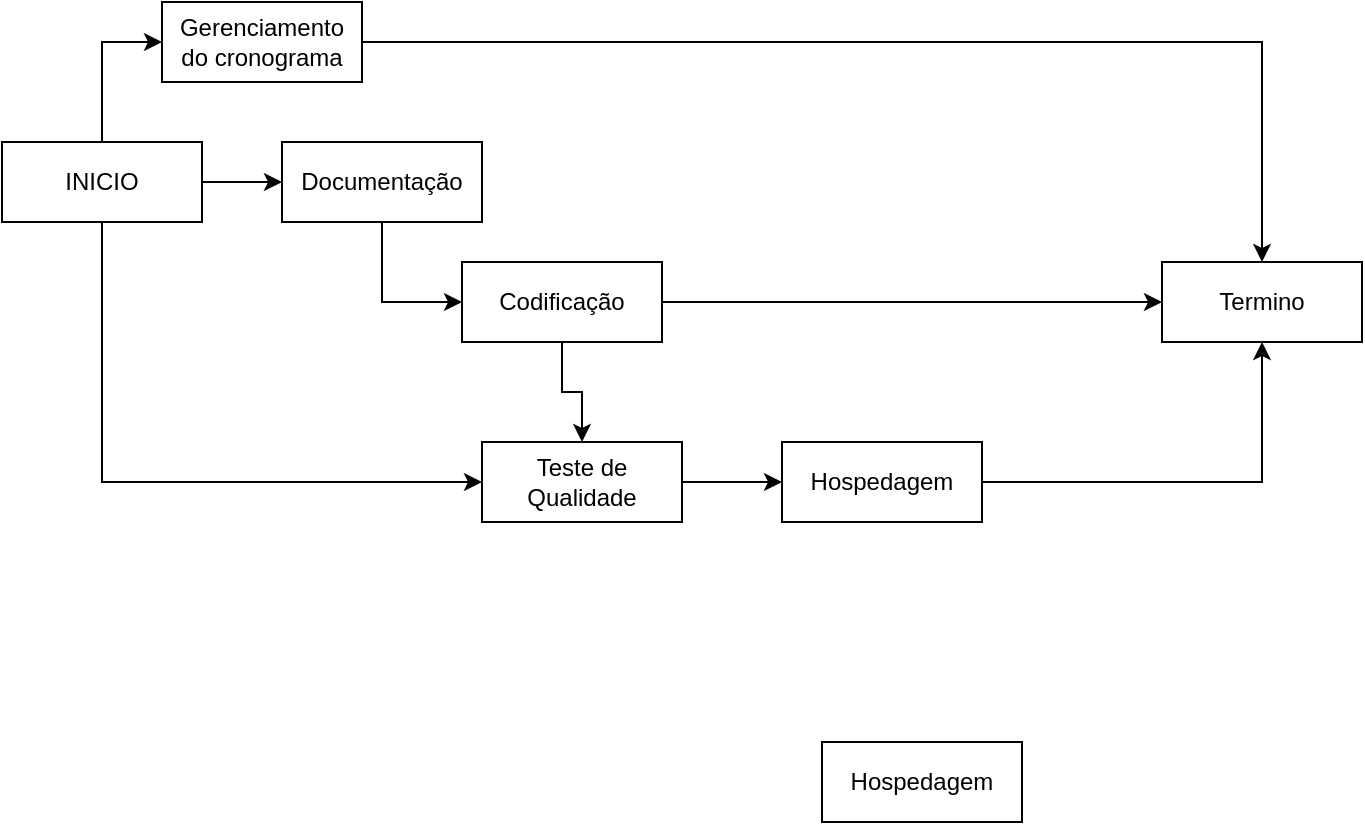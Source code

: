 <mxfile version="14.4.5" type="github" pages="2">
  <diagram id="0rYbWyMWJ96rx_BRSJQu" name="Page-1">
    <mxGraphModel dx="782" dy="469" grid="1" gridSize="10" guides="1" tooltips="1" connect="1" arrows="1" fold="1" page="1" pageScale="1" pageWidth="827" pageHeight="1169" math="0" shadow="0">
      <root>
        <mxCell id="0" />
        <mxCell id="1" parent="0" />
        <mxCell id="-Q3JNJxGvciplwR3l_Rs-3" style="edgeStyle=orthogonalEdgeStyle;rounded=0;orthogonalLoop=1;jettySize=auto;html=1;entryX=0;entryY=0.5;entryDx=0;entryDy=0;" parent="1" source="-Q3JNJxGvciplwR3l_Rs-1" target="-Q3JNJxGvciplwR3l_Rs-2" edge="1">
          <mxGeometry relative="1" as="geometry" />
        </mxCell>
        <mxCell id="-Q3JNJxGvciplwR3l_Rs-17" style="edgeStyle=orthogonalEdgeStyle;rounded=0;orthogonalLoop=1;jettySize=auto;html=1;entryX=0;entryY=0.5;entryDx=0;entryDy=0;" parent="1" source="-Q3JNJxGvciplwR3l_Rs-1" target="-Q3JNJxGvciplwR3l_Rs-18" edge="1">
          <mxGeometry relative="1" as="geometry">
            <mxPoint x="200" y="190" as="targetPoint" />
          </mxGeometry>
        </mxCell>
        <mxCell id="-Q3JNJxGvciplwR3l_Rs-43" style="edgeStyle=orthogonalEdgeStyle;rounded=0;orthogonalLoop=1;jettySize=auto;html=1;entryX=0;entryY=0.5;entryDx=0;entryDy=0;" parent="1" source="-Q3JNJxGvciplwR3l_Rs-1" target="-Q3JNJxGvciplwR3l_Rs-42" edge="1">
          <mxGeometry relative="1" as="geometry">
            <Array as="points">
              <mxPoint x="90" y="370" />
            </Array>
          </mxGeometry>
        </mxCell>
        <mxCell id="-Q3JNJxGvciplwR3l_Rs-1" value="INICIO" style="rounded=0;whiteSpace=wrap;html=1;" parent="1" vertex="1">
          <mxGeometry x="40" y="200" width="100" height="40" as="geometry" />
        </mxCell>
        <mxCell id="-Q3JNJxGvciplwR3l_Rs-56" style="edgeStyle=orthogonalEdgeStyle;rounded=0;orthogonalLoop=1;jettySize=auto;html=1;entryX=0.5;entryY=0;entryDx=0;entryDy=0;" parent="1" source="-Q3JNJxGvciplwR3l_Rs-2" target="-Q3JNJxGvciplwR3l_Rs-50" edge="1">
          <mxGeometry relative="1" as="geometry" />
        </mxCell>
        <mxCell id="-Q3JNJxGvciplwR3l_Rs-2" value="Gerenciamento do cronograma" style="rounded=0;whiteSpace=wrap;html=1;" parent="1" vertex="1">
          <mxGeometry x="120" y="130" width="100" height="40" as="geometry" />
        </mxCell>
        <mxCell id="IwyEiiEl7zA40PoW1cY8-2" style="edgeStyle=orthogonalEdgeStyle;rounded=0;orthogonalLoop=1;jettySize=auto;html=1;entryX=0;entryY=0.5;entryDx=0;entryDy=0;" parent="1" source="-Q3JNJxGvciplwR3l_Rs-18" target="-Q3JNJxGvciplwR3l_Rs-37" edge="1">
          <mxGeometry relative="1" as="geometry" />
        </mxCell>
        <mxCell id="-Q3JNJxGvciplwR3l_Rs-18" value="Documentação" style="rounded=0;whiteSpace=wrap;html=1;" parent="1" vertex="1">
          <mxGeometry x="180" y="200" width="100" height="40" as="geometry" />
        </mxCell>
        <mxCell id="-Q3JNJxGvciplwR3l_Rs-55" style="edgeStyle=orthogonalEdgeStyle;rounded=0;orthogonalLoop=1;jettySize=auto;html=1;entryX=0;entryY=0.5;entryDx=0;entryDy=0;" parent="1" source="-Q3JNJxGvciplwR3l_Rs-37" target="-Q3JNJxGvciplwR3l_Rs-50" edge="1">
          <mxGeometry relative="1" as="geometry">
            <Array as="points">
              <mxPoint x="440" y="280" />
            </Array>
          </mxGeometry>
        </mxCell>
        <mxCell id="IwyEiiEl7zA40PoW1cY8-1" style="edgeStyle=orthogonalEdgeStyle;rounded=0;orthogonalLoop=1;jettySize=auto;html=1;" parent="1" source="-Q3JNJxGvciplwR3l_Rs-37" target="-Q3JNJxGvciplwR3l_Rs-42" edge="1">
          <mxGeometry relative="1" as="geometry" />
        </mxCell>
        <mxCell id="-Q3JNJxGvciplwR3l_Rs-37" value="Codificação" style="rounded=0;whiteSpace=wrap;html=1;" parent="1" vertex="1">
          <mxGeometry x="270" y="260" width="100" height="40" as="geometry" />
        </mxCell>
        <mxCell id="-Q3JNJxGvciplwR3l_Rs-49" style="edgeStyle=orthogonalEdgeStyle;rounded=0;orthogonalLoop=1;jettySize=auto;html=1;entryX=0;entryY=0.5;entryDx=0;entryDy=0;" parent="1" source="-Q3JNJxGvciplwR3l_Rs-42" target="-Q3JNJxGvciplwR3l_Rs-48" edge="1">
          <mxGeometry relative="1" as="geometry" />
        </mxCell>
        <mxCell id="-Q3JNJxGvciplwR3l_Rs-42" value="Teste de Qualidade" style="rounded=0;whiteSpace=wrap;html=1;" parent="1" vertex="1">
          <mxGeometry x="280" y="350" width="100" height="40" as="geometry" />
        </mxCell>
        <mxCell id="IwyEiiEl7zA40PoW1cY8-4" style="edgeStyle=orthogonalEdgeStyle;rounded=0;orthogonalLoop=1;jettySize=auto;html=1;entryX=0.5;entryY=1;entryDx=0;entryDy=0;" parent="1" source="-Q3JNJxGvciplwR3l_Rs-48" target="-Q3JNJxGvciplwR3l_Rs-50" edge="1">
          <mxGeometry relative="1" as="geometry">
            <mxPoint x="560" y="310.0" as="targetPoint" />
          </mxGeometry>
        </mxCell>
        <mxCell id="-Q3JNJxGvciplwR3l_Rs-48" value="Hospedagem" style="rounded=0;whiteSpace=wrap;html=1;" parent="1" vertex="1">
          <mxGeometry x="430" y="350" width="100" height="40" as="geometry" />
        </mxCell>
        <mxCell id="-Q3JNJxGvciplwR3l_Rs-50" value="Termino" style="rounded=0;whiteSpace=wrap;html=1;" parent="1" vertex="1">
          <mxGeometry x="620" y="260" width="100" height="40" as="geometry" />
        </mxCell>
        <mxCell id="qF7ZsRHjhLoTfadlMIyn-1" value="Hospedagem" style="rounded=0;whiteSpace=wrap;html=1;" parent="1" vertex="1">
          <mxGeometry x="450" y="500" width="100" height="40" as="geometry" />
        </mxCell>
      </root>
    </mxGraphModel>
  </diagram>
  <diagram id="1AoWvpnZ5UX_gTgNOQz5" name="Page-2">
    <mxGraphModel dx="782" dy="469" grid="1" gridSize="10" guides="1" tooltips="1" connect="1" arrows="1" fold="1" page="1" pageScale="1" pageWidth="827" pageHeight="1169" math="0" shadow="0">
      <root>
        <mxCell id="LhBrieniG5nMcOggNepZ-0" />
        <mxCell id="LhBrieniG5nMcOggNepZ-1" parent="LhBrieniG5nMcOggNepZ-0" />
        <mxCell id="HGAQZBafIRYrkaxL3XiC-0" style="edgeStyle=orthogonalEdgeStyle;rounded=0;orthogonalLoop=1;jettySize=auto;html=1;entryX=0;entryY=0.5;entryDx=0;entryDy=0;" parent="LhBrieniG5nMcOggNepZ-1" source="HGAQZBafIRYrkaxL3XiC-4" target="HGAQZBafIRYrkaxL3XiC-6" edge="1">
          <mxGeometry relative="1" as="geometry" />
        </mxCell>
        <mxCell id="HGAQZBafIRYrkaxL3XiC-3" style="edgeStyle=orthogonalEdgeStyle;rounded=0;orthogonalLoop=1;jettySize=auto;html=1;exitX=0.75;exitY=1;exitDx=0;exitDy=0;entryX=0;entryY=0.5;entryDx=0;entryDy=0;" parent="LhBrieniG5nMcOggNepZ-1" source="HGAQZBafIRYrkaxL3XiC-4" target="HGAQZBafIRYrkaxL3XiC-11" edge="1">
          <mxGeometry relative="1" as="geometry" />
        </mxCell>
        <mxCell id="HGAQZBafIRYrkaxL3XiC-4" value="INICIO" style="rounded=0;whiteSpace=wrap;html=1;" parent="LhBrieniG5nMcOggNepZ-1" vertex="1">
          <mxGeometry x="40" y="200" width="100" height="40" as="geometry" />
        </mxCell>
        <mxCell id="HGAQZBafIRYrkaxL3XiC-5" style="edgeStyle=orthogonalEdgeStyle;rounded=0;orthogonalLoop=1;jettySize=auto;html=1;entryX=0.5;entryY=0;entryDx=0;entryDy=0;" parent="LhBrieniG5nMcOggNepZ-1" source="HGAQZBafIRYrkaxL3XiC-6" target="HGAQZBafIRYrkaxL3XiC-16" edge="1">
          <mxGeometry relative="1" as="geometry" />
        </mxCell>
        <mxCell id="HGAQZBafIRYrkaxL3XiC-6" value="Gerenciamento do cronograma" style="rounded=0;whiteSpace=wrap;html=1;" parent="LhBrieniG5nMcOggNepZ-1" vertex="1">
          <mxGeometry x="120" y="120" width="100" height="40" as="geometry" />
        </mxCell>
        <mxCell id="HGAQZBafIRYrkaxL3XiC-17" style="edgeStyle=orthogonalEdgeStyle;rounded=0;orthogonalLoop=1;jettySize=auto;html=1;" parent="LhBrieniG5nMcOggNepZ-1" source="HGAQZBafIRYrkaxL3XiC-11" edge="1">
          <mxGeometry relative="1" as="geometry">
            <mxPoint x="350" y="370" as="targetPoint" />
          </mxGeometry>
        </mxCell>
        <mxCell id="HGAQZBafIRYrkaxL3XiC-18" style="edgeStyle=orthogonalEdgeStyle;rounded=0;orthogonalLoop=1;jettySize=auto;html=1;" parent="LhBrieniG5nMcOggNepZ-1" source="HGAQZBafIRYrkaxL3XiC-11" edge="1">
          <mxGeometry relative="1" as="geometry">
            <mxPoint x="230" y="450" as="targetPoint" />
          </mxGeometry>
        </mxCell>
        <mxCell id="HGAQZBafIRYrkaxL3XiC-11" value="Codificação" style="rounded=0;whiteSpace=wrap;html=1;" parent="LhBrieniG5nMcOggNepZ-1" vertex="1">
          <mxGeometry x="180" y="350" width="100" height="40" as="geometry" />
        </mxCell>
        <mxCell id="HGAQZBafIRYrkaxL3XiC-16" value="Apresentação" style="rounded=0;whiteSpace=wrap;html=1;" parent="LhBrieniG5nMcOggNepZ-1" vertex="1">
          <mxGeometry x="660" y="280" width="100" height="40" as="geometry" />
        </mxCell>
        <mxCell id="HGAQZBafIRYrkaxL3XiC-20" style="edgeStyle=orthogonalEdgeStyle;rounded=0;orthogonalLoop=1;jettySize=auto;html=1;" parent="LhBrieniG5nMcOggNepZ-1" source="HGAQZBafIRYrkaxL3XiC-19" edge="1">
          <mxGeometry relative="1" as="geometry">
            <mxPoint x="330" y="470" as="targetPoint" />
          </mxGeometry>
        </mxCell>
        <mxCell id="HGAQZBafIRYrkaxL3XiC-19" value="Banco de dados" style="rounded=0;whiteSpace=wrap;html=1;" parent="LhBrieniG5nMcOggNepZ-1" vertex="1">
          <mxGeometry x="180" y="450" width="100" height="40" as="geometry" />
        </mxCell>
        <mxCell id="HGAQZBafIRYrkaxL3XiC-22" style="edgeStyle=orthogonalEdgeStyle;rounded=0;orthogonalLoop=1;jettySize=auto;html=1;" parent="LhBrieniG5nMcOggNepZ-1" source="HGAQZBafIRYrkaxL3XiC-21" edge="1">
          <mxGeometry relative="1" as="geometry">
            <mxPoint x="380" y="540" as="targetPoint" />
          </mxGeometry>
        </mxCell>
        <mxCell id="HGAQZBafIRYrkaxL3XiC-24" style="edgeStyle=orthogonalEdgeStyle;rounded=0;orthogonalLoop=1;jettySize=auto;html=1;entryX=0;entryY=0.5;entryDx=0;entryDy=0;" parent="LhBrieniG5nMcOggNepZ-1" source="HGAQZBafIRYrkaxL3XiC-21" target="HGAQZBafIRYrkaxL3XiC-26" edge="1">
          <mxGeometry relative="1" as="geometry">
            <mxPoint x="470" y="470" as="targetPoint" />
          </mxGeometry>
        </mxCell>
        <mxCell id="HGAQZBafIRYrkaxL3XiC-21" value="Modelagem" style="rounded=0;whiteSpace=wrap;html=1;" parent="LhBrieniG5nMcOggNepZ-1" vertex="1">
          <mxGeometry x="330" y="450" width="100" height="40" as="geometry" />
        </mxCell>
        <mxCell id="HGAQZBafIRYrkaxL3XiC-27" style="edgeStyle=orthogonalEdgeStyle;rounded=0;orthogonalLoop=1;jettySize=auto;html=1;entryX=0.5;entryY=1;entryDx=0;entryDy=0;" parent="LhBrieniG5nMcOggNepZ-1" source="HGAQZBafIRYrkaxL3XiC-23" target="HGAQZBafIRYrkaxL3XiC-26" edge="1">
          <mxGeometry relative="1" as="geometry" />
        </mxCell>
        <mxCell id="HGAQZBafIRYrkaxL3XiC-23" value="Projeto logico" style="rounded=0;whiteSpace=wrap;html=1;" parent="LhBrieniG5nMcOggNepZ-1" vertex="1">
          <mxGeometry x="330" y="545" width="100" height="40" as="geometry" />
        </mxCell>
        <mxCell id="HGAQZBafIRYrkaxL3XiC-26" value="Projeto Fisico" style="rounded=0;whiteSpace=wrap;html=1;" parent="LhBrieniG5nMcOggNepZ-1" vertex="1">
          <mxGeometry x="510" y="450" width="100" height="40" as="geometry" />
        </mxCell>
        <mxCell id="HGAQZBafIRYrkaxL3XiC-31" style="edgeStyle=orthogonalEdgeStyle;rounded=0;orthogonalLoop=1;jettySize=auto;html=1;entryX=0;entryY=0.5;entryDx=0;entryDy=0;" parent="LhBrieniG5nMcOggNepZ-1" target="HGAQZBafIRYrkaxL3XiC-29" edge="1">
          <mxGeometry relative="1" as="geometry">
            <mxPoint x="450" y="370" as="sourcePoint" />
          </mxGeometry>
        </mxCell>
        <mxCell id="HGAQZBafIRYrkaxL3XiC-29" value="Modelagem" style="rounded=0;whiteSpace=wrap;html=1;" parent="LhBrieniG5nMcOggNepZ-1" vertex="1">
          <mxGeometry x="500" y="350" width="100" height="40" as="geometry" />
        </mxCell>
        <mxCell id="8DWckjGO-NJnt1gXmchd-0" value="Front-End" style="rounded=0;whiteSpace=wrap;html=1;" vertex="1" parent="LhBrieniG5nMcOggNepZ-1">
          <mxGeometry x="350" y="350" width="100" height="40" as="geometry" />
        </mxCell>
      </root>
    </mxGraphModel>
  </diagram>
</mxfile>
